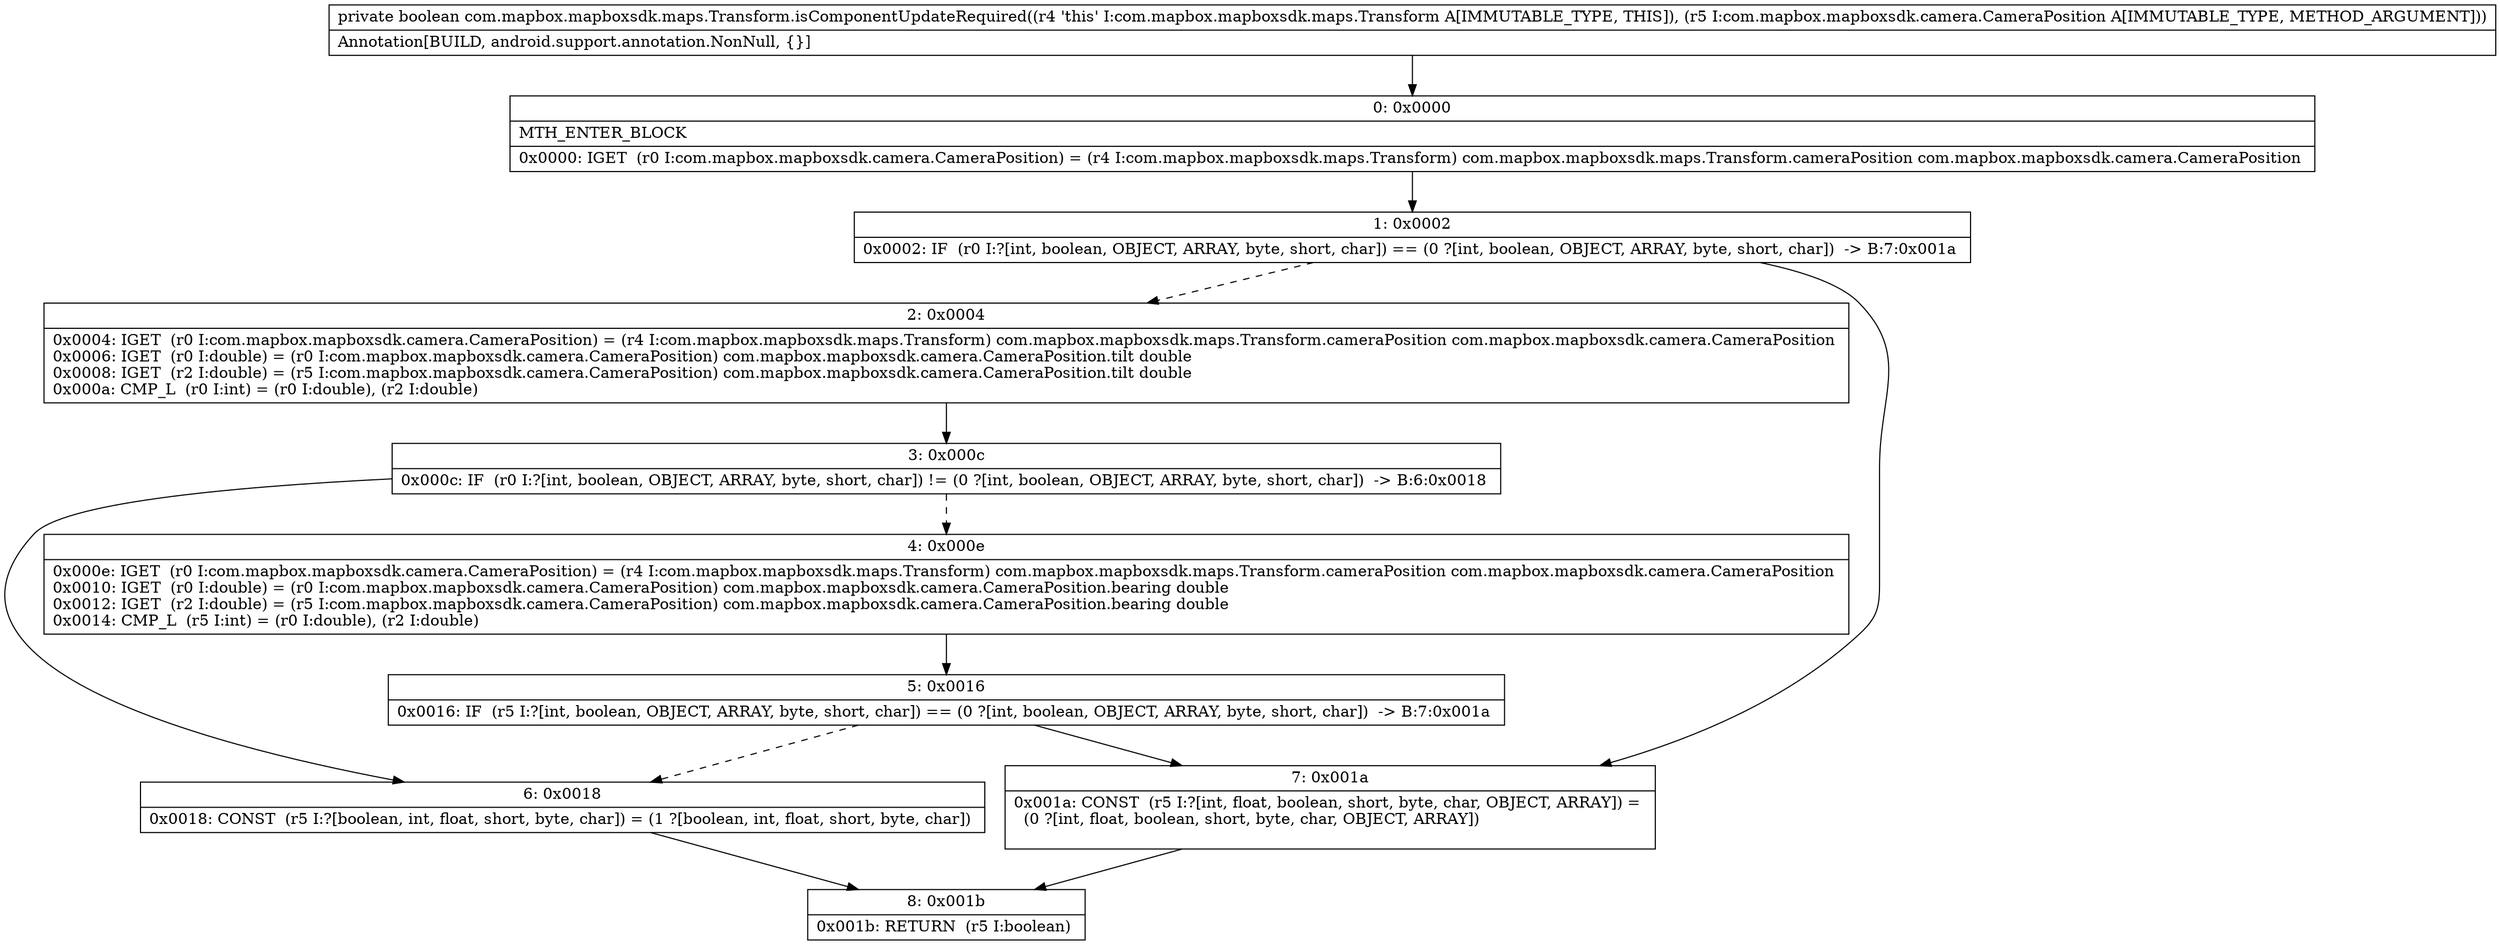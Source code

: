 digraph "CFG forcom.mapbox.mapboxsdk.maps.Transform.isComponentUpdateRequired(Lcom\/mapbox\/mapboxsdk\/camera\/CameraPosition;)Z" {
Node_0 [shape=record,label="{0\:\ 0x0000|MTH_ENTER_BLOCK\l|0x0000: IGET  (r0 I:com.mapbox.mapboxsdk.camera.CameraPosition) = (r4 I:com.mapbox.mapboxsdk.maps.Transform) com.mapbox.mapboxsdk.maps.Transform.cameraPosition com.mapbox.mapboxsdk.camera.CameraPosition \l}"];
Node_1 [shape=record,label="{1\:\ 0x0002|0x0002: IF  (r0 I:?[int, boolean, OBJECT, ARRAY, byte, short, char]) == (0 ?[int, boolean, OBJECT, ARRAY, byte, short, char])  \-\> B:7:0x001a \l}"];
Node_2 [shape=record,label="{2\:\ 0x0004|0x0004: IGET  (r0 I:com.mapbox.mapboxsdk.camera.CameraPosition) = (r4 I:com.mapbox.mapboxsdk.maps.Transform) com.mapbox.mapboxsdk.maps.Transform.cameraPosition com.mapbox.mapboxsdk.camera.CameraPosition \l0x0006: IGET  (r0 I:double) = (r0 I:com.mapbox.mapboxsdk.camera.CameraPosition) com.mapbox.mapboxsdk.camera.CameraPosition.tilt double \l0x0008: IGET  (r2 I:double) = (r5 I:com.mapbox.mapboxsdk.camera.CameraPosition) com.mapbox.mapboxsdk.camera.CameraPosition.tilt double \l0x000a: CMP_L  (r0 I:int) = (r0 I:double), (r2 I:double) \l}"];
Node_3 [shape=record,label="{3\:\ 0x000c|0x000c: IF  (r0 I:?[int, boolean, OBJECT, ARRAY, byte, short, char]) != (0 ?[int, boolean, OBJECT, ARRAY, byte, short, char])  \-\> B:6:0x0018 \l}"];
Node_4 [shape=record,label="{4\:\ 0x000e|0x000e: IGET  (r0 I:com.mapbox.mapboxsdk.camera.CameraPosition) = (r4 I:com.mapbox.mapboxsdk.maps.Transform) com.mapbox.mapboxsdk.maps.Transform.cameraPosition com.mapbox.mapboxsdk.camera.CameraPosition \l0x0010: IGET  (r0 I:double) = (r0 I:com.mapbox.mapboxsdk.camera.CameraPosition) com.mapbox.mapboxsdk.camera.CameraPosition.bearing double \l0x0012: IGET  (r2 I:double) = (r5 I:com.mapbox.mapboxsdk.camera.CameraPosition) com.mapbox.mapboxsdk.camera.CameraPosition.bearing double \l0x0014: CMP_L  (r5 I:int) = (r0 I:double), (r2 I:double) \l}"];
Node_5 [shape=record,label="{5\:\ 0x0016|0x0016: IF  (r5 I:?[int, boolean, OBJECT, ARRAY, byte, short, char]) == (0 ?[int, boolean, OBJECT, ARRAY, byte, short, char])  \-\> B:7:0x001a \l}"];
Node_6 [shape=record,label="{6\:\ 0x0018|0x0018: CONST  (r5 I:?[boolean, int, float, short, byte, char]) = (1 ?[boolean, int, float, short, byte, char]) \l}"];
Node_7 [shape=record,label="{7\:\ 0x001a|0x001a: CONST  (r5 I:?[int, float, boolean, short, byte, char, OBJECT, ARRAY]) = \l  (0 ?[int, float, boolean, short, byte, char, OBJECT, ARRAY])\l \l}"];
Node_8 [shape=record,label="{8\:\ 0x001b|0x001b: RETURN  (r5 I:boolean) \l}"];
MethodNode[shape=record,label="{private boolean com.mapbox.mapboxsdk.maps.Transform.isComponentUpdateRequired((r4 'this' I:com.mapbox.mapboxsdk.maps.Transform A[IMMUTABLE_TYPE, THIS]), (r5 I:com.mapbox.mapboxsdk.camera.CameraPosition A[IMMUTABLE_TYPE, METHOD_ARGUMENT]))  | Annotation[BUILD, android.support.annotation.NonNull, \{\}]\l}"];
MethodNode -> Node_0;
Node_0 -> Node_1;
Node_1 -> Node_2[style=dashed];
Node_1 -> Node_7;
Node_2 -> Node_3;
Node_3 -> Node_4[style=dashed];
Node_3 -> Node_6;
Node_4 -> Node_5;
Node_5 -> Node_6[style=dashed];
Node_5 -> Node_7;
Node_6 -> Node_8;
Node_7 -> Node_8;
}

